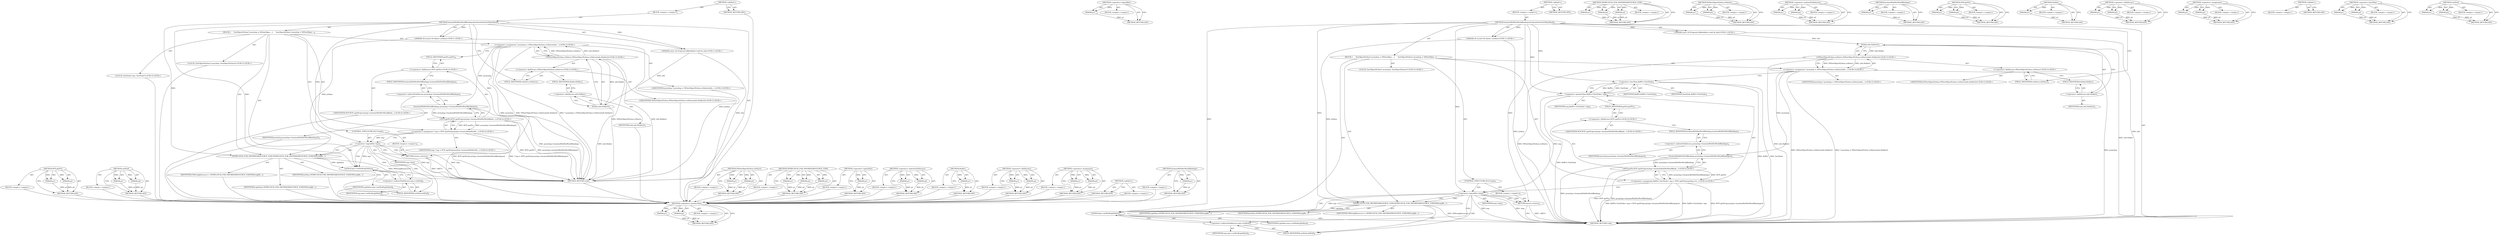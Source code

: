 digraph "setHref" {
vulnerable_90 [label=<(METHOD,WTF.getPtr)>];
vulnerable_91 [label=<(PARAM,p1)>];
vulnerable_92 [label=<(PARAM,p2)>];
vulnerable_93 [label=<(BLOCK,&lt;empty&gt;,&lt;empty&gt;)>];
vulnerable_94 [label=<(METHOD_RETURN,ANY)>];
vulnerable_114 [label=<(METHOD,setHref)>];
vulnerable_115 [label=<(PARAM,p1)>];
vulnerable_116 [label=<(PARAM,p2)>];
vulnerable_117 [label=<(BLOCK,&lt;empty&gt;,&lt;empty&gt;)>];
vulnerable_118 [label=<(METHOD_RETURN,ANY)>];
vulnerable_6 [label=<(METHOD,&lt;global&gt;)<SUB>1</SUB>>];
vulnerable_7 [label=<(BLOCK,&lt;empty&gt;,&lt;empty&gt;)<SUB>1</SUB>>];
vulnerable_8 [label=<(METHOD,locationWithPerWorldBindingsAttributeSetterForMainWorld)<SUB>1</SUB>>];
vulnerable_9 [label="<(PARAM,v8::Local&lt;v8::Value&gt; jsValue)<SUB>1</SUB>>"];
vulnerable_10 [label="<(PARAM,const v8::PropertyCallbackInfo&lt;void&gt;&amp; info)<SUB>1</SUB>>"];
vulnerable_11 [label=<(BLOCK,{
     TestObjectPython* proxyImp = V8TestObjec...,{
     TestObjectPython* proxyImp = V8TestObjec...)<SUB>2</SUB>>];
vulnerable_12 [label="<(LOCAL,TestObjectPython* proxyImp: TestObjectPython*)<SUB>3</SUB>>"];
vulnerable_13 [label="<(&lt;operator&gt;.assignment,* proxyImp = V8TestObjectPython::toNative(info....)<SUB>3</SUB>>"];
vulnerable_14 [label="<(IDENTIFIER,proxyImp,* proxyImp = V8TestObjectPython::toNative(info....)<SUB>3</SUB>>"];
vulnerable_15 [label="<(V8TestObjectPython.toNative,V8TestObjectPython::toNative(info.Holder()))<SUB>3</SUB>>"];
vulnerable_16 [label="<(&lt;operator&gt;.fieldAccess,V8TestObjectPython::toNative)<SUB>3</SUB>>"];
vulnerable_17 [label="<(IDENTIFIER,V8TestObjectPython,V8TestObjectPython::toNative(info.Holder()))<SUB>3</SUB>>"];
vulnerable_18 [label=<(FIELD_IDENTIFIER,toNative,toNative)<SUB>3</SUB>>];
vulnerable_19 [label=<(Holder,info.Holder())<SUB>3</SUB>>];
vulnerable_20 [label=<(&lt;operator&gt;.fieldAccess,info.Holder)<SUB>3</SUB>>];
vulnerable_21 [label=<(IDENTIFIER,info,info.Holder())<SUB>3</SUB>>];
vulnerable_22 [label=<(FIELD_IDENTIFIER,Holder,Holder)<SUB>3</SUB>>];
vulnerable_23 [label="<(LOCAL,TestNode* imp: TestNode*)<SUB>4</SUB>>"];
vulnerable_24 [label="<(&lt;operator&gt;.assignment,* imp = WTF::getPtr(proxyImp-&gt;locationWithPerWo...)<SUB>4</SUB>>"];
vulnerable_25 [label="<(IDENTIFIER,imp,* imp = WTF::getPtr(proxyImp-&gt;locationWithPerWo...)<SUB>4</SUB>>"];
vulnerable_26 [label="<(WTF.getPtr,WTF::getPtr(proxyImp-&gt;locationWithPerWorldBindi...)<SUB>4</SUB>>"];
vulnerable_27 [label="<(&lt;operator&gt;.fieldAccess,WTF::getPtr)<SUB>4</SUB>>"];
vulnerable_28 [label="<(IDENTIFIER,WTF,WTF::getPtr(proxyImp-&gt;locationWithPerWorldBindi...)<SUB>4</SUB>>"];
vulnerable_29 [label=<(FIELD_IDENTIFIER,getPtr,getPtr)<SUB>4</SUB>>];
vulnerable_30 [label=<(locationWithPerWorldBindings,proxyImp-&gt;locationWithPerWorldBindings())<SUB>4</SUB>>];
vulnerable_31 [label=<(&lt;operator&gt;.indirectFieldAccess,proxyImp-&gt;locationWithPerWorldBindings)<SUB>4</SUB>>];
vulnerable_32 [label=<(IDENTIFIER,proxyImp,proxyImp-&gt;locationWithPerWorldBindings())<SUB>4</SUB>>];
vulnerable_33 [label=<(FIELD_IDENTIFIER,locationWithPerWorldBindings,locationWithPerWorldBindings)<SUB>4</SUB>>];
vulnerable_34 [label=<(CONTROL_STRUCTURE,IF,if (!imp))<SUB>5</SUB>>];
vulnerable_35 [label=<(&lt;operator&gt;.logicalNot,!imp)<SUB>5</SUB>>];
vulnerable_36 [label=<(IDENTIFIER,imp,!imp)<SUB>5</SUB>>];
vulnerable_37 [label=<(BLOCK,&lt;empty&gt;,&lt;empty&gt;)<SUB>6</SUB>>];
vulnerable_38 [label=<(RETURN,return;,return;)<SUB>6</SUB>>];
vulnerable_39 [label=<(V8TRYCATCH_FOR_V8STRINGRESOURCE_VOID,V8TRYCATCH_FOR_V8STRINGRESOURCE_VOID(V8StringRe...)<SUB>7</SUB>>];
vulnerable_40 [label=<(IDENTIFIER,V8StringResource&lt;&gt;,V8TRYCATCH_FOR_V8STRINGRESOURCE_VOID(V8StringRe...)<SUB>7</SUB>>];
vulnerable_41 [label=<(IDENTIFIER,cppValue,V8TRYCATCH_FOR_V8STRINGRESOURCE_VOID(V8StringRe...)<SUB>7</SUB>>];
vulnerable_42 [label=<(IDENTIFIER,jsValue,V8TRYCATCH_FOR_V8STRINGRESOURCE_VOID(V8StringRe...)<SUB>7</SUB>>];
vulnerable_43 [label=<(setHref,imp-&gt;setHref(cppValue))<SUB>8</SUB>>];
vulnerable_44 [label=<(&lt;operator&gt;.indirectFieldAccess,imp-&gt;setHref)<SUB>8</SUB>>];
vulnerable_45 [label=<(IDENTIFIER,imp,imp-&gt;setHref(cppValue))<SUB>8</SUB>>];
vulnerable_46 [label=<(FIELD_IDENTIFIER,setHref,setHref)<SUB>8</SUB>>];
vulnerable_47 [label=<(IDENTIFIER,cppValue,imp-&gt;setHref(cppValue))<SUB>8</SUB>>];
vulnerable_48 [label=<(METHOD_RETURN,void)<SUB>1</SUB>>];
vulnerable_50 [label=<(METHOD_RETURN,ANY)<SUB>1</SUB>>];
vulnerable_76 [label=<(METHOD,V8TestObjectPython.toNative)>];
vulnerable_77 [label=<(PARAM,p1)>];
vulnerable_78 [label=<(PARAM,p2)>];
vulnerable_79 [label=<(BLOCK,&lt;empty&gt;,&lt;empty&gt;)>];
vulnerable_80 [label=<(METHOD_RETURN,ANY)>];
vulnerable_108 [label=<(METHOD,V8TRYCATCH_FOR_V8STRINGRESOURCE_VOID)>];
vulnerable_109 [label=<(PARAM,p1)>];
vulnerable_110 [label=<(PARAM,p2)>];
vulnerable_111 [label=<(PARAM,p3)>];
vulnerable_112 [label=<(BLOCK,&lt;empty&gt;,&lt;empty&gt;)>];
vulnerable_113 [label=<(METHOD_RETURN,ANY)>];
vulnerable_104 [label=<(METHOD,&lt;operator&gt;.logicalNot)>];
vulnerable_105 [label=<(PARAM,p1)>];
vulnerable_106 [label=<(BLOCK,&lt;empty&gt;,&lt;empty&gt;)>];
vulnerable_107 [label=<(METHOD_RETURN,ANY)>];
vulnerable_99 [label=<(METHOD,&lt;operator&gt;.indirectFieldAccess)>];
vulnerable_100 [label=<(PARAM,p1)>];
vulnerable_101 [label=<(PARAM,p2)>];
vulnerable_102 [label=<(BLOCK,&lt;empty&gt;,&lt;empty&gt;)>];
vulnerable_103 [label=<(METHOD_RETURN,ANY)>];
vulnerable_86 [label=<(METHOD,Holder)>];
vulnerable_87 [label=<(PARAM,p1)>];
vulnerable_88 [label=<(BLOCK,&lt;empty&gt;,&lt;empty&gt;)>];
vulnerable_89 [label=<(METHOD_RETURN,ANY)>];
vulnerable_81 [label=<(METHOD,&lt;operator&gt;.fieldAccess)>];
vulnerable_82 [label=<(PARAM,p1)>];
vulnerable_83 [label=<(PARAM,p2)>];
vulnerable_84 [label=<(BLOCK,&lt;empty&gt;,&lt;empty&gt;)>];
vulnerable_85 [label=<(METHOD_RETURN,ANY)>];
vulnerable_71 [label=<(METHOD,&lt;operator&gt;.assignment)>];
vulnerable_72 [label=<(PARAM,p1)>];
vulnerable_73 [label=<(PARAM,p2)>];
vulnerable_74 [label=<(BLOCK,&lt;empty&gt;,&lt;empty&gt;)>];
vulnerable_75 [label=<(METHOD_RETURN,ANY)>];
vulnerable_65 [label=<(METHOD,&lt;global&gt;)<SUB>1</SUB>>];
vulnerable_66 [label=<(BLOCK,&lt;empty&gt;,&lt;empty&gt;)>];
vulnerable_67 [label=<(METHOD_RETURN,ANY)>];
vulnerable_95 [label=<(METHOD,locationWithPerWorldBindings)>];
vulnerable_96 [label=<(PARAM,p1)>];
vulnerable_97 [label=<(BLOCK,&lt;empty&gt;,&lt;empty&gt;)>];
vulnerable_98 [label=<(METHOD_RETURN,ANY)>];
fixed_91 [label=<(METHOD,&lt;operator&gt;.greaterThan)>];
fixed_92 [label=<(PARAM,p1)>];
fixed_93 [label=<(PARAM,p2)>];
fixed_94 [label=<(BLOCK,&lt;empty&gt;,&lt;empty&gt;)>];
fixed_95 [label=<(METHOD_RETURN,ANY)>];
fixed_115 [label=<(METHOD,&lt;operator&gt;.logicalNot)>];
fixed_116 [label=<(PARAM,p1)>];
fixed_117 [label=<(BLOCK,&lt;empty&gt;,&lt;empty&gt;)>];
fixed_118 [label=<(METHOD_RETURN,ANY)>];
fixed_6 [label=<(METHOD,&lt;global&gt;)<SUB>1</SUB>>];
fixed_7 [label=<(BLOCK,&lt;empty&gt;,&lt;empty&gt;)<SUB>1</SUB>>];
fixed_8 [label=<(METHOD,locationWithPerWorldBindingsAttributeSetterForMainWorld)<SUB>1</SUB>>];
fixed_9 [label="<(PARAM,v8::Local&lt;v8::Value&gt; jsValue)<SUB>1</SUB>>"];
fixed_10 [label="<(PARAM,const v8::PropertyCallbackInfo&lt;void&gt;&amp; info)<SUB>1</SUB>>"];
fixed_11 [label=<(BLOCK,{
     TestObjectPython* proxyImp = V8TestObjec...,{
     TestObjectPython* proxyImp = V8TestObjec...)<SUB>2</SUB>>];
fixed_12 [label="<(LOCAL,TestObjectPython* proxyImp: TestObjectPython*)<SUB>3</SUB>>"];
fixed_13 [label="<(&lt;operator&gt;.assignment,* proxyImp = V8TestObjectPython::toNative(info....)<SUB>3</SUB>>"];
fixed_14 [label="<(IDENTIFIER,proxyImp,* proxyImp = V8TestObjectPython::toNative(info....)<SUB>3</SUB>>"];
fixed_15 [label="<(V8TestObjectPython.toNative,V8TestObjectPython::toNative(info.Holder()))<SUB>3</SUB>>"];
fixed_16 [label="<(&lt;operator&gt;.fieldAccess,V8TestObjectPython::toNative)<SUB>3</SUB>>"];
fixed_17 [label="<(IDENTIFIER,V8TestObjectPython,V8TestObjectPython::toNative(info.Holder()))<SUB>3</SUB>>"];
fixed_18 [label=<(FIELD_IDENTIFIER,toNative,toNative)<SUB>3</SUB>>];
fixed_19 [label=<(Holder,info.Holder())<SUB>3</SUB>>];
fixed_20 [label=<(&lt;operator&gt;.fieldAccess,info.Holder)<SUB>3</SUB>>];
fixed_21 [label=<(IDENTIFIER,info,info.Holder())<SUB>3</SUB>>];
fixed_22 [label=<(FIELD_IDENTIFIER,Holder,Holder)<SUB>3</SUB>>];
fixed_23 [label="<(&lt;operator&gt;.assignment,RefPtr&lt;TestNode&gt; imp = WTF::getPtr(proxyImp-&gt;lo...)<SUB>4</SUB>>"];
fixed_24 [label=<(&lt;operator&gt;.greaterThan,RefPtr&lt;TestNode&gt; imp)<SUB>4</SUB>>];
fixed_25 [label=<(&lt;operator&gt;.lessThan,RefPtr&lt;TestNode)<SUB>4</SUB>>];
fixed_26 [label=<(IDENTIFIER,RefPtr,RefPtr&lt;TestNode)<SUB>4</SUB>>];
fixed_27 [label=<(IDENTIFIER,TestNode,RefPtr&lt;TestNode)<SUB>4</SUB>>];
fixed_28 [label=<(IDENTIFIER,imp,RefPtr&lt;TestNode&gt; imp)<SUB>4</SUB>>];
fixed_29 [label="<(WTF.getPtr,WTF::getPtr(proxyImp-&gt;locationWithPerWorldBindi...)<SUB>4</SUB>>"];
fixed_30 [label="<(&lt;operator&gt;.fieldAccess,WTF::getPtr)<SUB>4</SUB>>"];
fixed_31 [label="<(IDENTIFIER,WTF,WTF::getPtr(proxyImp-&gt;locationWithPerWorldBindi...)<SUB>4</SUB>>"];
fixed_32 [label=<(FIELD_IDENTIFIER,getPtr,getPtr)<SUB>4</SUB>>];
fixed_33 [label=<(locationWithPerWorldBindings,proxyImp-&gt;locationWithPerWorldBindings())<SUB>4</SUB>>];
fixed_34 [label=<(&lt;operator&gt;.indirectFieldAccess,proxyImp-&gt;locationWithPerWorldBindings)<SUB>4</SUB>>];
fixed_35 [label=<(IDENTIFIER,proxyImp,proxyImp-&gt;locationWithPerWorldBindings())<SUB>4</SUB>>];
fixed_36 [label=<(FIELD_IDENTIFIER,locationWithPerWorldBindings,locationWithPerWorldBindings)<SUB>4</SUB>>];
fixed_37 [label=<(CONTROL_STRUCTURE,IF,if (!imp))<SUB>5</SUB>>];
fixed_38 [label=<(&lt;operator&gt;.logicalNot,!imp)<SUB>5</SUB>>];
fixed_39 [label=<(IDENTIFIER,imp,!imp)<SUB>5</SUB>>];
fixed_40 [label=<(BLOCK,&lt;empty&gt;,&lt;empty&gt;)<SUB>6</SUB>>];
fixed_41 [label=<(RETURN,return;,return;)<SUB>6</SUB>>];
fixed_42 [label=<(V8TRYCATCH_FOR_V8STRINGRESOURCE_VOID,V8TRYCATCH_FOR_V8STRINGRESOURCE_VOID(V8StringRe...)<SUB>7</SUB>>];
fixed_43 [label=<(IDENTIFIER,V8StringResource&lt;&gt;,V8TRYCATCH_FOR_V8STRINGRESOURCE_VOID(V8StringRe...)<SUB>7</SUB>>];
fixed_44 [label=<(IDENTIFIER,cppValue,V8TRYCATCH_FOR_V8STRINGRESOURCE_VOID(V8StringRe...)<SUB>7</SUB>>];
fixed_45 [label=<(IDENTIFIER,jsValue,V8TRYCATCH_FOR_V8STRINGRESOURCE_VOID(V8StringRe...)<SUB>7</SUB>>];
fixed_46 [label=<(setHref,imp-&gt;setHref(cppValue))<SUB>8</SUB>>];
fixed_47 [label=<(&lt;operator&gt;.indirectFieldAccess,imp-&gt;setHref)<SUB>8</SUB>>];
fixed_48 [label=<(IDENTIFIER,imp,imp-&gt;setHref(cppValue))<SUB>8</SUB>>];
fixed_49 [label=<(FIELD_IDENTIFIER,setHref,setHref)<SUB>8</SUB>>];
fixed_50 [label=<(IDENTIFIER,cppValue,imp-&gt;setHref(cppValue))<SUB>8</SUB>>];
fixed_51 [label=<(METHOD_RETURN,void)<SUB>1</SUB>>];
fixed_53 [label=<(METHOD_RETURN,ANY)<SUB>1</SUB>>];
fixed_119 [label=<(METHOD,V8TRYCATCH_FOR_V8STRINGRESOURCE_VOID)>];
fixed_120 [label=<(PARAM,p1)>];
fixed_121 [label=<(PARAM,p2)>];
fixed_122 [label=<(PARAM,p3)>];
fixed_123 [label=<(BLOCK,&lt;empty&gt;,&lt;empty&gt;)>];
fixed_124 [label=<(METHOD_RETURN,ANY)>];
fixed_77 [label=<(METHOD,V8TestObjectPython.toNative)>];
fixed_78 [label=<(PARAM,p1)>];
fixed_79 [label=<(PARAM,p2)>];
fixed_80 [label=<(BLOCK,&lt;empty&gt;,&lt;empty&gt;)>];
fixed_81 [label=<(METHOD_RETURN,ANY)>];
fixed_110 [label=<(METHOD,&lt;operator&gt;.indirectFieldAccess)>];
fixed_111 [label=<(PARAM,p1)>];
fixed_112 [label=<(PARAM,p2)>];
fixed_113 [label=<(BLOCK,&lt;empty&gt;,&lt;empty&gt;)>];
fixed_114 [label=<(METHOD_RETURN,ANY)>];
fixed_106 [label=<(METHOD,locationWithPerWorldBindings)>];
fixed_107 [label=<(PARAM,p1)>];
fixed_108 [label=<(BLOCK,&lt;empty&gt;,&lt;empty&gt;)>];
fixed_109 [label=<(METHOD_RETURN,ANY)>];
fixed_101 [label=<(METHOD,WTF.getPtr)>];
fixed_102 [label=<(PARAM,p1)>];
fixed_103 [label=<(PARAM,p2)>];
fixed_104 [label=<(BLOCK,&lt;empty&gt;,&lt;empty&gt;)>];
fixed_105 [label=<(METHOD_RETURN,ANY)>];
fixed_87 [label=<(METHOD,Holder)>];
fixed_88 [label=<(PARAM,p1)>];
fixed_89 [label=<(BLOCK,&lt;empty&gt;,&lt;empty&gt;)>];
fixed_90 [label=<(METHOD_RETURN,ANY)>];
fixed_82 [label=<(METHOD,&lt;operator&gt;.fieldAccess)>];
fixed_83 [label=<(PARAM,p1)>];
fixed_84 [label=<(PARAM,p2)>];
fixed_85 [label=<(BLOCK,&lt;empty&gt;,&lt;empty&gt;)>];
fixed_86 [label=<(METHOD_RETURN,ANY)>];
fixed_72 [label=<(METHOD,&lt;operator&gt;.assignment)>];
fixed_73 [label=<(PARAM,p1)>];
fixed_74 [label=<(PARAM,p2)>];
fixed_75 [label=<(BLOCK,&lt;empty&gt;,&lt;empty&gt;)>];
fixed_76 [label=<(METHOD_RETURN,ANY)>];
fixed_66 [label=<(METHOD,&lt;global&gt;)<SUB>1</SUB>>];
fixed_67 [label=<(BLOCK,&lt;empty&gt;,&lt;empty&gt;)>];
fixed_68 [label=<(METHOD_RETURN,ANY)>];
fixed_96 [label=<(METHOD,&lt;operator&gt;.lessThan)>];
fixed_97 [label=<(PARAM,p1)>];
fixed_98 [label=<(PARAM,p2)>];
fixed_99 [label=<(BLOCK,&lt;empty&gt;,&lt;empty&gt;)>];
fixed_100 [label=<(METHOD_RETURN,ANY)>];
fixed_125 [label=<(METHOD,setHref)>];
fixed_126 [label=<(PARAM,p1)>];
fixed_127 [label=<(PARAM,p2)>];
fixed_128 [label=<(BLOCK,&lt;empty&gt;,&lt;empty&gt;)>];
fixed_129 [label=<(METHOD_RETURN,ANY)>];
vulnerable_90 -> vulnerable_91  [key=0, label="AST: "];
vulnerable_90 -> vulnerable_91  [key=1, label="DDG: "];
vulnerable_90 -> vulnerable_93  [key=0, label="AST: "];
vulnerable_90 -> vulnerable_92  [key=0, label="AST: "];
vulnerable_90 -> vulnerable_92  [key=1, label="DDG: "];
vulnerable_90 -> vulnerable_94  [key=0, label="AST: "];
vulnerable_90 -> vulnerable_94  [key=1, label="CFG: "];
vulnerable_91 -> vulnerable_94  [key=0, label="DDG: p1"];
vulnerable_92 -> vulnerable_94  [key=0, label="DDG: p2"];
vulnerable_93 -> fixed_91  [key=0];
vulnerable_94 -> fixed_91  [key=0];
vulnerable_114 -> vulnerable_115  [key=0, label="AST: "];
vulnerable_114 -> vulnerable_115  [key=1, label="DDG: "];
vulnerable_114 -> vulnerable_117  [key=0, label="AST: "];
vulnerable_114 -> vulnerable_116  [key=0, label="AST: "];
vulnerable_114 -> vulnerable_116  [key=1, label="DDG: "];
vulnerable_114 -> vulnerable_118  [key=0, label="AST: "];
vulnerable_114 -> vulnerable_118  [key=1, label="CFG: "];
vulnerable_115 -> vulnerable_118  [key=0, label="DDG: p1"];
vulnerable_116 -> vulnerable_118  [key=0, label="DDG: p2"];
vulnerable_117 -> fixed_91  [key=0];
vulnerable_118 -> fixed_91  [key=0];
vulnerable_6 -> vulnerable_7  [key=0, label="AST: "];
vulnerable_6 -> vulnerable_50  [key=0, label="AST: "];
vulnerable_6 -> vulnerable_50  [key=1, label="CFG: "];
vulnerable_7 -> vulnerable_8  [key=0, label="AST: "];
vulnerable_8 -> vulnerable_9  [key=0, label="AST: "];
vulnerable_8 -> vulnerable_9  [key=1, label="DDG: "];
vulnerable_8 -> vulnerable_10  [key=0, label="AST: "];
vulnerable_8 -> vulnerable_10  [key=1, label="DDG: "];
vulnerable_8 -> vulnerable_11  [key=0, label="AST: "];
vulnerable_8 -> vulnerable_48  [key=0, label="AST: "];
vulnerable_8 -> vulnerable_18  [key=0, label="CFG: "];
vulnerable_8 -> vulnerable_39  [key=0, label="DDG: "];
vulnerable_8 -> vulnerable_43  [key=0, label="DDG: "];
vulnerable_8 -> vulnerable_35  [key=0, label="DDG: "];
vulnerable_8 -> vulnerable_38  [key=0, label="DDG: "];
vulnerable_9 -> vulnerable_48  [key=0, label="DDG: jsValue"];
vulnerable_9 -> vulnerable_39  [key=0, label="DDG: jsValue"];
vulnerable_10 -> vulnerable_48  [key=0, label="DDG: info"];
vulnerable_10 -> vulnerable_19  [key=0, label="DDG: info"];
vulnerable_11 -> vulnerable_12  [key=0, label="AST: "];
vulnerable_11 -> vulnerable_13  [key=0, label="AST: "];
vulnerable_11 -> vulnerable_23  [key=0, label="AST: "];
vulnerable_11 -> vulnerable_24  [key=0, label="AST: "];
vulnerable_11 -> vulnerable_34  [key=0, label="AST: "];
vulnerable_11 -> vulnerable_39  [key=0, label="AST: "];
vulnerable_11 -> vulnerable_43  [key=0, label="AST: "];
vulnerable_12 -> fixed_91  [key=0];
vulnerable_13 -> vulnerable_14  [key=0, label="AST: "];
vulnerable_13 -> vulnerable_15  [key=0, label="AST: "];
vulnerable_13 -> vulnerable_29  [key=0, label="CFG: "];
vulnerable_13 -> vulnerable_48  [key=0, label="DDG: proxyImp"];
vulnerable_13 -> vulnerable_48  [key=1, label="DDG: V8TestObjectPython::toNative(info.Holder())"];
vulnerable_13 -> vulnerable_48  [key=2, label="DDG: * proxyImp = V8TestObjectPython::toNative(info.Holder())"];
vulnerable_13 -> vulnerable_30  [key=0, label="DDG: proxyImp"];
vulnerable_14 -> fixed_91  [key=0];
vulnerable_15 -> vulnerable_16  [key=0, label="AST: "];
vulnerable_15 -> vulnerable_19  [key=0, label="AST: "];
vulnerable_15 -> vulnerable_13  [key=0, label="CFG: "];
vulnerable_15 -> vulnerable_13  [key=1, label="DDG: V8TestObjectPython::toNative"];
vulnerable_15 -> vulnerable_13  [key=2, label="DDG: info.Holder()"];
vulnerable_15 -> vulnerable_48  [key=0, label="DDG: V8TestObjectPython::toNative"];
vulnerable_15 -> vulnerable_48  [key=1, label="DDG: info.Holder()"];
vulnerable_16 -> vulnerable_17  [key=0, label="AST: "];
vulnerable_16 -> vulnerable_18  [key=0, label="AST: "];
vulnerable_16 -> vulnerable_22  [key=0, label="CFG: "];
vulnerable_17 -> fixed_91  [key=0];
vulnerable_18 -> vulnerable_16  [key=0, label="CFG: "];
vulnerable_19 -> vulnerable_20  [key=0, label="AST: "];
vulnerable_19 -> vulnerable_15  [key=0, label="CFG: "];
vulnerable_19 -> vulnerable_15  [key=1, label="DDG: info.Holder"];
vulnerable_19 -> vulnerable_48  [key=0, label="DDG: info.Holder"];
vulnerable_20 -> vulnerable_21  [key=0, label="AST: "];
vulnerable_20 -> vulnerable_22  [key=0, label="AST: "];
vulnerable_20 -> vulnerable_19  [key=0, label="CFG: "];
vulnerable_21 -> fixed_91  [key=0];
vulnerable_22 -> vulnerable_20  [key=0, label="CFG: "];
vulnerable_23 -> fixed_91  [key=0];
vulnerable_24 -> vulnerable_25  [key=0, label="AST: "];
vulnerable_24 -> vulnerable_26  [key=0, label="AST: "];
vulnerable_24 -> vulnerable_35  [key=0, label="CFG: "];
vulnerable_24 -> vulnerable_35  [key=1, label="DDG: imp"];
vulnerable_24 -> vulnerable_48  [key=0, label="DDG: WTF::getPtr(proxyImp-&gt;locationWithPerWorldBindings())"];
vulnerable_24 -> vulnerable_48  [key=1, label="DDG: * imp = WTF::getPtr(proxyImp-&gt;locationWithPerWorldBindings())"];
vulnerable_25 -> fixed_91  [key=0];
vulnerable_26 -> vulnerable_27  [key=0, label="AST: "];
vulnerable_26 -> vulnerable_30  [key=0, label="AST: "];
vulnerable_26 -> vulnerable_24  [key=0, label="CFG: "];
vulnerable_26 -> vulnerable_24  [key=1, label="DDG: WTF::getPtr"];
vulnerable_26 -> vulnerable_24  [key=2, label="DDG: proxyImp-&gt;locationWithPerWorldBindings()"];
vulnerable_26 -> vulnerable_48  [key=0, label="DDG: WTF::getPtr"];
vulnerable_26 -> vulnerable_48  [key=1, label="DDG: proxyImp-&gt;locationWithPerWorldBindings()"];
vulnerable_27 -> vulnerable_28  [key=0, label="AST: "];
vulnerable_27 -> vulnerable_29  [key=0, label="AST: "];
vulnerable_27 -> vulnerable_33  [key=0, label="CFG: "];
vulnerable_28 -> fixed_91  [key=0];
vulnerable_29 -> vulnerable_27  [key=0, label="CFG: "];
vulnerable_30 -> vulnerable_31  [key=0, label="AST: "];
vulnerable_30 -> vulnerable_26  [key=0, label="CFG: "];
vulnerable_30 -> vulnerable_26  [key=1, label="DDG: proxyImp-&gt;locationWithPerWorldBindings"];
vulnerable_30 -> vulnerable_48  [key=0, label="DDG: proxyImp-&gt;locationWithPerWorldBindings"];
vulnerable_31 -> vulnerable_32  [key=0, label="AST: "];
vulnerable_31 -> vulnerable_33  [key=0, label="AST: "];
vulnerable_31 -> vulnerable_30  [key=0, label="CFG: "];
vulnerable_32 -> fixed_91  [key=0];
vulnerable_33 -> vulnerable_31  [key=0, label="CFG: "];
vulnerable_34 -> vulnerable_35  [key=0, label="AST: "];
vulnerable_34 -> vulnerable_37  [key=0, label="AST: "];
vulnerable_35 -> vulnerable_36  [key=0, label="AST: "];
vulnerable_35 -> vulnerable_38  [key=0, label="CFG: "];
vulnerable_35 -> vulnerable_38  [key=1, label="CDG: "];
vulnerable_35 -> vulnerable_39  [key=0, label="CFG: "];
vulnerable_35 -> vulnerable_39  [key=1, label="CDG: "];
vulnerable_35 -> vulnerable_48  [key=0, label="DDG: imp"];
vulnerable_35 -> vulnerable_48  [key=1, label="DDG: !imp"];
vulnerable_35 -> vulnerable_43  [key=0, label="DDG: imp"];
vulnerable_35 -> vulnerable_43  [key=1, label="CDG: "];
vulnerable_35 -> vulnerable_44  [key=0, label="CDG: "];
vulnerable_35 -> vulnerable_46  [key=0, label="CDG: "];
vulnerable_36 -> fixed_91  [key=0];
vulnerable_37 -> vulnerable_38  [key=0, label="AST: "];
vulnerable_38 -> vulnerable_48  [key=0, label="CFG: "];
vulnerable_38 -> vulnerable_48  [key=1, label="DDG: &lt;RET&gt;"];
vulnerable_39 -> vulnerable_40  [key=0, label="AST: "];
vulnerable_39 -> vulnerable_41  [key=0, label="AST: "];
vulnerable_39 -> vulnerable_42  [key=0, label="AST: "];
vulnerable_39 -> vulnerable_46  [key=0, label="CFG: "];
vulnerable_39 -> vulnerable_48  [key=0, label="DDG: V8StringResource&lt;&gt;"];
vulnerable_39 -> vulnerable_43  [key=0, label="DDG: cppValue"];
vulnerable_40 -> fixed_91  [key=0];
vulnerable_41 -> fixed_91  [key=0];
vulnerable_42 -> fixed_91  [key=0];
vulnerable_43 -> vulnerable_44  [key=0, label="AST: "];
vulnerable_43 -> vulnerable_47  [key=0, label="AST: "];
vulnerable_43 -> vulnerable_48  [key=0, label="CFG: "];
vulnerable_44 -> vulnerable_45  [key=0, label="AST: "];
vulnerable_44 -> vulnerable_46  [key=0, label="AST: "];
vulnerable_44 -> vulnerable_43  [key=0, label="CFG: "];
vulnerable_45 -> fixed_91  [key=0];
vulnerable_46 -> vulnerable_44  [key=0, label="CFG: "];
vulnerable_47 -> fixed_91  [key=0];
vulnerable_48 -> fixed_91  [key=0];
vulnerable_50 -> fixed_91  [key=0];
vulnerable_76 -> vulnerable_77  [key=0, label="AST: "];
vulnerable_76 -> vulnerable_77  [key=1, label="DDG: "];
vulnerable_76 -> vulnerable_79  [key=0, label="AST: "];
vulnerable_76 -> vulnerable_78  [key=0, label="AST: "];
vulnerable_76 -> vulnerable_78  [key=1, label="DDG: "];
vulnerable_76 -> vulnerable_80  [key=0, label="AST: "];
vulnerable_76 -> vulnerable_80  [key=1, label="CFG: "];
vulnerable_77 -> vulnerable_80  [key=0, label="DDG: p1"];
vulnerable_78 -> vulnerable_80  [key=0, label="DDG: p2"];
vulnerable_79 -> fixed_91  [key=0];
vulnerable_80 -> fixed_91  [key=0];
vulnerable_108 -> vulnerable_109  [key=0, label="AST: "];
vulnerable_108 -> vulnerable_109  [key=1, label="DDG: "];
vulnerable_108 -> vulnerable_112  [key=0, label="AST: "];
vulnerable_108 -> vulnerable_110  [key=0, label="AST: "];
vulnerable_108 -> vulnerable_110  [key=1, label="DDG: "];
vulnerable_108 -> vulnerable_113  [key=0, label="AST: "];
vulnerable_108 -> vulnerable_113  [key=1, label="CFG: "];
vulnerable_108 -> vulnerable_111  [key=0, label="AST: "];
vulnerable_108 -> vulnerable_111  [key=1, label="DDG: "];
vulnerable_109 -> vulnerable_113  [key=0, label="DDG: p1"];
vulnerable_110 -> vulnerable_113  [key=0, label="DDG: p2"];
vulnerable_111 -> vulnerable_113  [key=0, label="DDG: p3"];
vulnerable_112 -> fixed_91  [key=0];
vulnerable_113 -> fixed_91  [key=0];
vulnerable_104 -> vulnerable_105  [key=0, label="AST: "];
vulnerable_104 -> vulnerable_105  [key=1, label="DDG: "];
vulnerable_104 -> vulnerable_106  [key=0, label="AST: "];
vulnerable_104 -> vulnerable_107  [key=0, label="AST: "];
vulnerable_104 -> vulnerable_107  [key=1, label="CFG: "];
vulnerable_105 -> vulnerable_107  [key=0, label="DDG: p1"];
vulnerable_106 -> fixed_91  [key=0];
vulnerable_107 -> fixed_91  [key=0];
vulnerable_99 -> vulnerable_100  [key=0, label="AST: "];
vulnerable_99 -> vulnerable_100  [key=1, label="DDG: "];
vulnerable_99 -> vulnerable_102  [key=0, label="AST: "];
vulnerable_99 -> vulnerable_101  [key=0, label="AST: "];
vulnerable_99 -> vulnerable_101  [key=1, label="DDG: "];
vulnerable_99 -> vulnerable_103  [key=0, label="AST: "];
vulnerable_99 -> vulnerable_103  [key=1, label="CFG: "];
vulnerable_100 -> vulnerable_103  [key=0, label="DDG: p1"];
vulnerable_101 -> vulnerable_103  [key=0, label="DDG: p2"];
vulnerable_102 -> fixed_91  [key=0];
vulnerable_103 -> fixed_91  [key=0];
vulnerable_86 -> vulnerable_87  [key=0, label="AST: "];
vulnerable_86 -> vulnerable_87  [key=1, label="DDG: "];
vulnerable_86 -> vulnerable_88  [key=0, label="AST: "];
vulnerable_86 -> vulnerable_89  [key=0, label="AST: "];
vulnerable_86 -> vulnerable_89  [key=1, label="CFG: "];
vulnerable_87 -> vulnerable_89  [key=0, label="DDG: p1"];
vulnerable_88 -> fixed_91  [key=0];
vulnerable_89 -> fixed_91  [key=0];
vulnerable_81 -> vulnerable_82  [key=0, label="AST: "];
vulnerable_81 -> vulnerable_82  [key=1, label="DDG: "];
vulnerable_81 -> vulnerable_84  [key=0, label="AST: "];
vulnerable_81 -> vulnerable_83  [key=0, label="AST: "];
vulnerable_81 -> vulnerable_83  [key=1, label="DDG: "];
vulnerable_81 -> vulnerable_85  [key=0, label="AST: "];
vulnerable_81 -> vulnerable_85  [key=1, label="CFG: "];
vulnerable_82 -> vulnerable_85  [key=0, label="DDG: p1"];
vulnerable_83 -> vulnerable_85  [key=0, label="DDG: p2"];
vulnerable_84 -> fixed_91  [key=0];
vulnerable_85 -> fixed_91  [key=0];
vulnerable_71 -> vulnerable_72  [key=0, label="AST: "];
vulnerable_71 -> vulnerable_72  [key=1, label="DDG: "];
vulnerable_71 -> vulnerable_74  [key=0, label="AST: "];
vulnerable_71 -> vulnerable_73  [key=0, label="AST: "];
vulnerable_71 -> vulnerable_73  [key=1, label="DDG: "];
vulnerable_71 -> vulnerable_75  [key=0, label="AST: "];
vulnerable_71 -> vulnerable_75  [key=1, label="CFG: "];
vulnerable_72 -> vulnerable_75  [key=0, label="DDG: p1"];
vulnerable_73 -> vulnerable_75  [key=0, label="DDG: p2"];
vulnerable_74 -> fixed_91  [key=0];
vulnerable_75 -> fixed_91  [key=0];
vulnerable_65 -> vulnerable_66  [key=0, label="AST: "];
vulnerable_65 -> vulnerable_67  [key=0, label="AST: "];
vulnerable_65 -> vulnerable_67  [key=1, label="CFG: "];
vulnerable_66 -> fixed_91  [key=0];
vulnerable_67 -> fixed_91  [key=0];
vulnerable_95 -> vulnerable_96  [key=0, label="AST: "];
vulnerable_95 -> vulnerable_96  [key=1, label="DDG: "];
vulnerable_95 -> vulnerable_97  [key=0, label="AST: "];
vulnerable_95 -> vulnerable_98  [key=0, label="AST: "];
vulnerable_95 -> vulnerable_98  [key=1, label="CFG: "];
vulnerable_96 -> vulnerable_98  [key=0, label="DDG: p1"];
vulnerable_97 -> fixed_91  [key=0];
vulnerable_98 -> fixed_91  [key=0];
fixed_91 -> fixed_92  [key=0, label="AST: "];
fixed_91 -> fixed_92  [key=1, label="DDG: "];
fixed_91 -> fixed_94  [key=0, label="AST: "];
fixed_91 -> fixed_93  [key=0, label="AST: "];
fixed_91 -> fixed_93  [key=1, label="DDG: "];
fixed_91 -> fixed_95  [key=0, label="AST: "];
fixed_91 -> fixed_95  [key=1, label="CFG: "];
fixed_92 -> fixed_95  [key=0, label="DDG: p1"];
fixed_93 -> fixed_95  [key=0, label="DDG: p2"];
fixed_115 -> fixed_116  [key=0, label="AST: "];
fixed_115 -> fixed_116  [key=1, label="DDG: "];
fixed_115 -> fixed_117  [key=0, label="AST: "];
fixed_115 -> fixed_118  [key=0, label="AST: "];
fixed_115 -> fixed_118  [key=1, label="CFG: "];
fixed_116 -> fixed_118  [key=0, label="DDG: p1"];
fixed_6 -> fixed_7  [key=0, label="AST: "];
fixed_6 -> fixed_53  [key=0, label="AST: "];
fixed_6 -> fixed_53  [key=1, label="CFG: "];
fixed_7 -> fixed_8  [key=0, label="AST: "];
fixed_8 -> fixed_9  [key=0, label="AST: "];
fixed_8 -> fixed_9  [key=1, label="DDG: "];
fixed_8 -> fixed_10  [key=0, label="AST: "];
fixed_8 -> fixed_10  [key=1, label="DDG: "];
fixed_8 -> fixed_11  [key=0, label="AST: "];
fixed_8 -> fixed_51  [key=0, label="AST: "];
fixed_8 -> fixed_18  [key=0, label="CFG: "];
fixed_8 -> fixed_42  [key=0, label="DDG: "];
fixed_8 -> fixed_46  [key=0, label="DDG: "];
fixed_8 -> fixed_24  [key=0, label="DDG: "];
fixed_8 -> fixed_38  [key=0, label="DDG: "];
fixed_8 -> fixed_41  [key=0, label="DDG: "];
fixed_8 -> fixed_25  [key=0, label="DDG: "];
fixed_9 -> fixed_51  [key=0, label="DDG: jsValue"];
fixed_9 -> fixed_42  [key=0, label="DDG: jsValue"];
fixed_10 -> fixed_51  [key=0, label="DDG: info"];
fixed_10 -> fixed_19  [key=0, label="DDG: info"];
fixed_11 -> fixed_12  [key=0, label="AST: "];
fixed_11 -> fixed_13  [key=0, label="AST: "];
fixed_11 -> fixed_23  [key=0, label="AST: "];
fixed_11 -> fixed_37  [key=0, label="AST: "];
fixed_11 -> fixed_42  [key=0, label="AST: "];
fixed_11 -> fixed_46  [key=0, label="AST: "];
fixed_13 -> fixed_14  [key=0, label="AST: "];
fixed_13 -> fixed_15  [key=0, label="AST: "];
fixed_13 -> fixed_25  [key=0, label="CFG: "];
fixed_13 -> fixed_51  [key=0, label="DDG: proxyImp"];
fixed_13 -> fixed_51  [key=1, label="DDG: V8TestObjectPython::toNative(info.Holder())"];
fixed_13 -> fixed_51  [key=2, label="DDG: * proxyImp = V8TestObjectPython::toNative(info.Holder())"];
fixed_13 -> fixed_33  [key=0, label="DDG: proxyImp"];
fixed_15 -> fixed_16  [key=0, label="AST: "];
fixed_15 -> fixed_19  [key=0, label="AST: "];
fixed_15 -> fixed_13  [key=0, label="CFG: "];
fixed_15 -> fixed_13  [key=1, label="DDG: V8TestObjectPython::toNative"];
fixed_15 -> fixed_13  [key=2, label="DDG: info.Holder()"];
fixed_15 -> fixed_51  [key=0, label="DDG: V8TestObjectPython::toNative"];
fixed_15 -> fixed_51  [key=1, label="DDG: info.Holder()"];
fixed_16 -> fixed_17  [key=0, label="AST: "];
fixed_16 -> fixed_18  [key=0, label="AST: "];
fixed_16 -> fixed_22  [key=0, label="CFG: "];
fixed_18 -> fixed_16  [key=0, label="CFG: "];
fixed_19 -> fixed_20  [key=0, label="AST: "];
fixed_19 -> fixed_15  [key=0, label="CFG: "];
fixed_19 -> fixed_15  [key=1, label="DDG: info.Holder"];
fixed_19 -> fixed_51  [key=0, label="DDG: info.Holder"];
fixed_20 -> fixed_21  [key=0, label="AST: "];
fixed_20 -> fixed_22  [key=0, label="AST: "];
fixed_20 -> fixed_19  [key=0, label="CFG: "];
fixed_22 -> fixed_20  [key=0, label="CFG: "];
fixed_23 -> fixed_24  [key=0, label="AST: "];
fixed_23 -> fixed_29  [key=0, label="AST: "];
fixed_23 -> fixed_38  [key=0, label="CFG: "];
fixed_23 -> fixed_51  [key=0, label="DDG: RefPtr&lt;TestNode&gt; imp"];
fixed_23 -> fixed_51  [key=1, label="DDG: WTF::getPtr(proxyImp-&gt;locationWithPerWorldBindings())"];
fixed_23 -> fixed_51  [key=2, label="DDG: RefPtr&lt;TestNode&gt; imp = WTF::getPtr(proxyImp-&gt;locationWithPerWorldBindings())"];
fixed_24 -> fixed_25  [key=0, label="AST: "];
fixed_24 -> fixed_28  [key=0, label="AST: "];
fixed_24 -> fixed_32  [key=0, label="CFG: "];
fixed_24 -> fixed_51  [key=0, label="DDG: RefPtr&lt;TestNode"];
fixed_24 -> fixed_38  [key=0, label="DDG: imp"];
fixed_25 -> fixed_26  [key=0, label="AST: "];
fixed_25 -> fixed_27  [key=0, label="AST: "];
fixed_25 -> fixed_24  [key=0, label="CFG: "];
fixed_25 -> fixed_24  [key=1, label="DDG: RefPtr"];
fixed_25 -> fixed_24  [key=2, label="DDG: TestNode"];
fixed_25 -> fixed_51  [key=0, label="DDG: RefPtr"];
fixed_25 -> fixed_51  [key=1, label="DDG: TestNode"];
fixed_29 -> fixed_30  [key=0, label="AST: "];
fixed_29 -> fixed_33  [key=0, label="AST: "];
fixed_29 -> fixed_23  [key=0, label="CFG: "];
fixed_29 -> fixed_23  [key=1, label="DDG: WTF::getPtr"];
fixed_29 -> fixed_23  [key=2, label="DDG: proxyImp-&gt;locationWithPerWorldBindings()"];
fixed_29 -> fixed_51  [key=0, label="DDG: WTF::getPtr"];
fixed_29 -> fixed_51  [key=1, label="DDG: proxyImp-&gt;locationWithPerWorldBindings()"];
fixed_30 -> fixed_31  [key=0, label="AST: "];
fixed_30 -> fixed_32  [key=0, label="AST: "];
fixed_30 -> fixed_36  [key=0, label="CFG: "];
fixed_32 -> fixed_30  [key=0, label="CFG: "];
fixed_33 -> fixed_34  [key=0, label="AST: "];
fixed_33 -> fixed_29  [key=0, label="CFG: "];
fixed_33 -> fixed_29  [key=1, label="DDG: proxyImp-&gt;locationWithPerWorldBindings"];
fixed_33 -> fixed_51  [key=0, label="DDG: proxyImp-&gt;locationWithPerWorldBindings"];
fixed_34 -> fixed_35  [key=0, label="AST: "];
fixed_34 -> fixed_36  [key=0, label="AST: "];
fixed_34 -> fixed_33  [key=0, label="CFG: "];
fixed_36 -> fixed_34  [key=0, label="CFG: "];
fixed_37 -> fixed_38  [key=0, label="AST: "];
fixed_37 -> fixed_40  [key=0, label="AST: "];
fixed_38 -> fixed_39  [key=0, label="AST: "];
fixed_38 -> fixed_41  [key=0, label="CFG: "];
fixed_38 -> fixed_41  [key=1, label="CDG: "];
fixed_38 -> fixed_42  [key=0, label="CFG: "];
fixed_38 -> fixed_42  [key=1, label="CDG: "];
fixed_38 -> fixed_51  [key=0, label="DDG: imp"];
fixed_38 -> fixed_51  [key=1, label="DDG: !imp"];
fixed_38 -> fixed_46  [key=0, label="DDG: imp"];
fixed_38 -> fixed_46  [key=1, label="CDG: "];
fixed_38 -> fixed_47  [key=0, label="CDG: "];
fixed_38 -> fixed_49  [key=0, label="CDG: "];
fixed_40 -> fixed_41  [key=0, label="AST: "];
fixed_41 -> fixed_51  [key=0, label="CFG: "];
fixed_41 -> fixed_51  [key=1, label="DDG: &lt;RET&gt;"];
fixed_42 -> fixed_43  [key=0, label="AST: "];
fixed_42 -> fixed_44  [key=0, label="AST: "];
fixed_42 -> fixed_45  [key=0, label="AST: "];
fixed_42 -> fixed_49  [key=0, label="CFG: "];
fixed_42 -> fixed_51  [key=0, label="DDG: V8StringResource&lt;&gt;"];
fixed_42 -> fixed_46  [key=0, label="DDG: cppValue"];
fixed_46 -> fixed_47  [key=0, label="AST: "];
fixed_46 -> fixed_50  [key=0, label="AST: "];
fixed_46 -> fixed_51  [key=0, label="CFG: "];
fixed_47 -> fixed_48  [key=0, label="AST: "];
fixed_47 -> fixed_49  [key=0, label="AST: "];
fixed_47 -> fixed_46  [key=0, label="CFG: "];
fixed_49 -> fixed_47  [key=0, label="CFG: "];
fixed_119 -> fixed_120  [key=0, label="AST: "];
fixed_119 -> fixed_120  [key=1, label="DDG: "];
fixed_119 -> fixed_123  [key=0, label="AST: "];
fixed_119 -> fixed_121  [key=0, label="AST: "];
fixed_119 -> fixed_121  [key=1, label="DDG: "];
fixed_119 -> fixed_124  [key=0, label="AST: "];
fixed_119 -> fixed_124  [key=1, label="CFG: "];
fixed_119 -> fixed_122  [key=0, label="AST: "];
fixed_119 -> fixed_122  [key=1, label="DDG: "];
fixed_120 -> fixed_124  [key=0, label="DDG: p1"];
fixed_121 -> fixed_124  [key=0, label="DDG: p2"];
fixed_122 -> fixed_124  [key=0, label="DDG: p3"];
fixed_77 -> fixed_78  [key=0, label="AST: "];
fixed_77 -> fixed_78  [key=1, label="DDG: "];
fixed_77 -> fixed_80  [key=0, label="AST: "];
fixed_77 -> fixed_79  [key=0, label="AST: "];
fixed_77 -> fixed_79  [key=1, label="DDG: "];
fixed_77 -> fixed_81  [key=0, label="AST: "];
fixed_77 -> fixed_81  [key=1, label="CFG: "];
fixed_78 -> fixed_81  [key=0, label="DDG: p1"];
fixed_79 -> fixed_81  [key=0, label="DDG: p2"];
fixed_110 -> fixed_111  [key=0, label="AST: "];
fixed_110 -> fixed_111  [key=1, label="DDG: "];
fixed_110 -> fixed_113  [key=0, label="AST: "];
fixed_110 -> fixed_112  [key=0, label="AST: "];
fixed_110 -> fixed_112  [key=1, label="DDG: "];
fixed_110 -> fixed_114  [key=0, label="AST: "];
fixed_110 -> fixed_114  [key=1, label="CFG: "];
fixed_111 -> fixed_114  [key=0, label="DDG: p1"];
fixed_112 -> fixed_114  [key=0, label="DDG: p2"];
fixed_106 -> fixed_107  [key=0, label="AST: "];
fixed_106 -> fixed_107  [key=1, label="DDG: "];
fixed_106 -> fixed_108  [key=0, label="AST: "];
fixed_106 -> fixed_109  [key=0, label="AST: "];
fixed_106 -> fixed_109  [key=1, label="CFG: "];
fixed_107 -> fixed_109  [key=0, label="DDG: p1"];
fixed_101 -> fixed_102  [key=0, label="AST: "];
fixed_101 -> fixed_102  [key=1, label="DDG: "];
fixed_101 -> fixed_104  [key=0, label="AST: "];
fixed_101 -> fixed_103  [key=0, label="AST: "];
fixed_101 -> fixed_103  [key=1, label="DDG: "];
fixed_101 -> fixed_105  [key=0, label="AST: "];
fixed_101 -> fixed_105  [key=1, label="CFG: "];
fixed_102 -> fixed_105  [key=0, label="DDG: p1"];
fixed_103 -> fixed_105  [key=0, label="DDG: p2"];
fixed_87 -> fixed_88  [key=0, label="AST: "];
fixed_87 -> fixed_88  [key=1, label="DDG: "];
fixed_87 -> fixed_89  [key=0, label="AST: "];
fixed_87 -> fixed_90  [key=0, label="AST: "];
fixed_87 -> fixed_90  [key=1, label="CFG: "];
fixed_88 -> fixed_90  [key=0, label="DDG: p1"];
fixed_82 -> fixed_83  [key=0, label="AST: "];
fixed_82 -> fixed_83  [key=1, label="DDG: "];
fixed_82 -> fixed_85  [key=0, label="AST: "];
fixed_82 -> fixed_84  [key=0, label="AST: "];
fixed_82 -> fixed_84  [key=1, label="DDG: "];
fixed_82 -> fixed_86  [key=0, label="AST: "];
fixed_82 -> fixed_86  [key=1, label="CFG: "];
fixed_83 -> fixed_86  [key=0, label="DDG: p1"];
fixed_84 -> fixed_86  [key=0, label="DDG: p2"];
fixed_72 -> fixed_73  [key=0, label="AST: "];
fixed_72 -> fixed_73  [key=1, label="DDG: "];
fixed_72 -> fixed_75  [key=0, label="AST: "];
fixed_72 -> fixed_74  [key=0, label="AST: "];
fixed_72 -> fixed_74  [key=1, label="DDG: "];
fixed_72 -> fixed_76  [key=0, label="AST: "];
fixed_72 -> fixed_76  [key=1, label="CFG: "];
fixed_73 -> fixed_76  [key=0, label="DDG: p1"];
fixed_74 -> fixed_76  [key=0, label="DDG: p2"];
fixed_66 -> fixed_67  [key=0, label="AST: "];
fixed_66 -> fixed_68  [key=0, label="AST: "];
fixed_66 -> fixed_68  [key=1, label="CFG: "];
fixed_96 -> fixed_97  [key=0, label="AST: "];
fixed_96 -> fixed_97  [key=1, label="DDG: "];
fixed_96 -> fixed_99  [key=0, label="AST: "];
fixed_96 -> fixed_98  [key=0, label="AST: "];
fixed_96 -> fixed_98  [key=1, label="DDG: "];
fixed_96 -> fixed_100  [key=0, label="AST: "];
fixed_96 -> fixed_100  [key=1, label="CFG: "];
fixed_97 -> fixed_100  [key=0, label="DDG: p1"];
fixed_98 -> fixed_100  [key=0, label="DDG: p2"];
fixed_125 -> fixed_126  [key=0, label="AST: "];
fixed_125 -> fixed_126  [key=1, label="DDG: "];
fixed_125 -> fixed_128  [key=0, label="AST: "];
fixed_125 -> fixed_127  [key=0, label="AST: "];
fixed_125 -> fixed_127  [key=1, label="DDG: "];
fixed_125 -> fixed_129  [key=0, label="AST: "];
fixed_125 -> fixed_129  [key=1, label="CFG: "];
fixed_126 -> fixed_129  [key=0, label="DDG: p1"];
fixed_127 -> fixed_129  [key=0, label="DDG: p2"];
}
